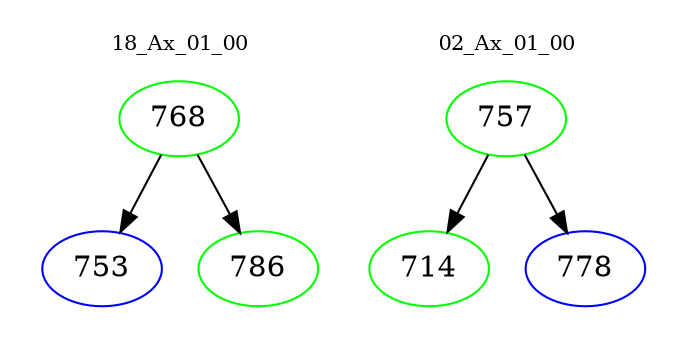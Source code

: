 digraph{
subgraph cluster_0 {
color = white
label = "18_Ax_01_00";
fontsize=10;
T0_768 [label="768", color="green"]
T0_768 -> T0_753 [color="black"]
T0_753 [label="753", color="blue"]
T0_768 -> T0_786 [color="black"]
T0_786 [label="786", color="green"]
}
subgraph cluster_1 {
color = white
label = "02_Ax_01_00";
fontsize=10;
T1_757 [label="757", color="green"]
T1_757 -> T1_714 [color="black"]
T1_714 [label="714", color="green"]
T1_757 -> T1_778 [color="black"]
T1_778 [label="778", color="blue"]
}
}
